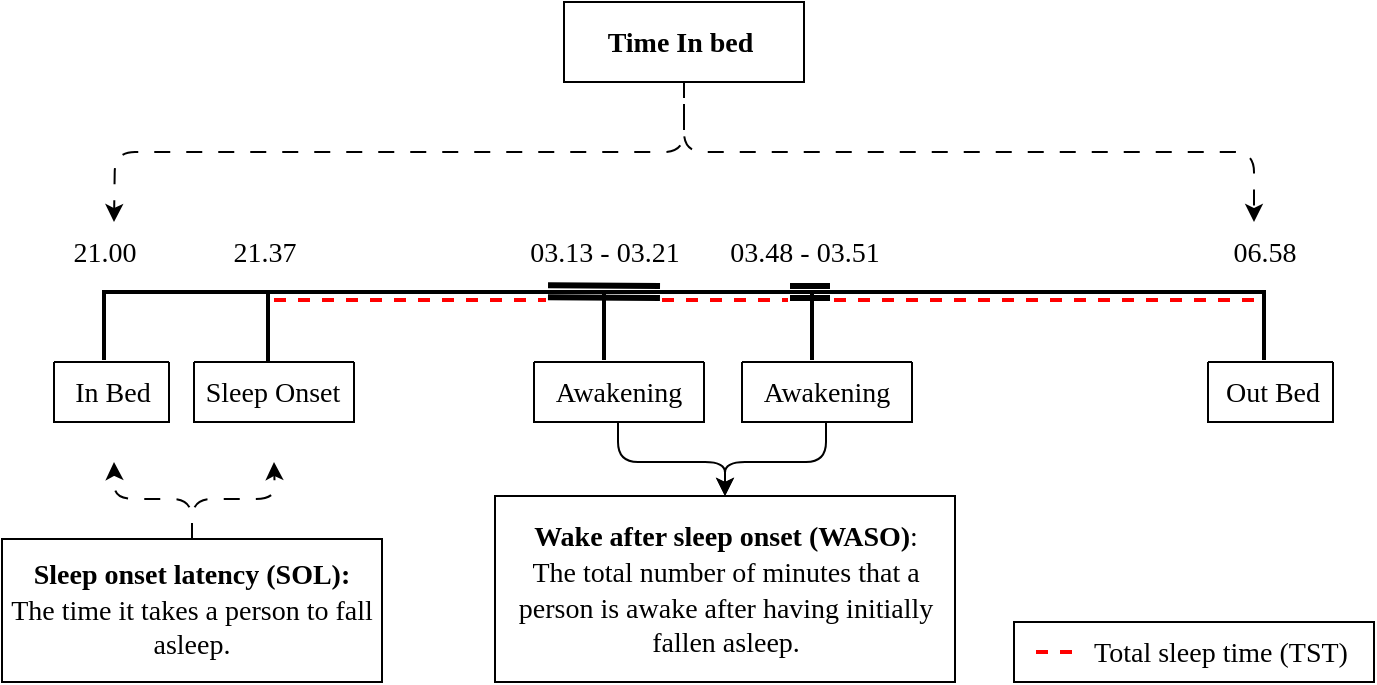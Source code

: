 <mxfile version="22.1.4" type="github">
  <diagram name="Side-1" id="C1oGiQ3anEXHUjQ1uSzQ">
    <mxGraphModel dx="1426" dy="793" grid="1" gridSize="10" guides="1" tooltips="1" connect="1" arrows="1" fold="1" page="1" pageScale="1" pageWidth="827" pageHeight="1169" math="0" shadow="0">
      <root>
        <mxCell id="0" />
        <mxCell id="1" parent="0" />
        <mxCell id="nResc2J95Kc2uAZXSNH7-85" value="" style="rounded=0;whiteSpace=wrap;html=1;fontSize=14;" parent="1" vertex="1">
          <mxGeometry x="640" y="410" width="180" height="30" as="geometry" />
        </mxCell>
        <mxCell id="nResc2J95Kc2uAZXSNH7-19" style="edgeStyle=orthogonalEdgeStyle;rounded=1;orthogonalLoop=1;jettySize=auto;html=1;exitX=0.5;exitY=1;exitDx=0;exitDy=0;dashed=1;dashPattern=8 8;fontSize=14;" parent="1" source="nResc2J95Kc2uAZXSNH7-1" edge="1">
          <mxGeometry relative="1" as="geometry">
            <mxPoint x="190" y="210" as="targetPoint" />
          </mxGeometry>
        </mxCell>
        <mxCell id="nResc2J95Kc2uAZXSNH7-20" style="edgeStyle=orthogonalEdgeStyle;rounded=1;orthogonalLoop=1;jettySize=auto;html=1;exitX=0.5;exitY=1;exitDx=0;exitDy=0;dashed=1;dashPattern=8 8;fontSize=14;" parent="1" edge="1">
          <mxGeometry relative="1" as="geometry">
            <mxPoint x="760" y="210" as="targetPoint" />
            <mxPoint x="475" y="135" as="sourcePoint" />
            <Array as="points">
              <mxPoint x="475" y="175" />
              <mxPoint x="760" y="175" />
            </Array>
          </mxGeometry>
        </mxCell>
        <mxCell id="nResc2J95Kc2uAZXSNH7-1" value="&lt;font face=&quot;Times New Roman&quot; style=&quot;font-size: 14px;&quot;&gt;&lt;b style=&quot;font-size: 14px;&quot;&gt;Time In bed&amp;nbsp;&lt;/b&gt;&lt;/font&gt;" style="rounded=0;whiteSpace=wrap;html=1;fontSize=14;" parent="1" vertex="1">
          <mxGeometry x="415" y="100" width="120" height="40" as="geometry" />
        </mxCell>
        <mxCell id="nResc2J95Kc2uAZXSNH7-3" value="" style="line;strokeWidth=2;html=1;perimeter=backbonePerimeter;points=[];outlineConnect=0;fontSize=14;" parent="1" vertex="1">
          <mxGeometry x="185" y="240" width="580" height="10" as="geometry" />
        </mxCell>
        <mxCell id="nResc2J95Kc2uAZXSNH7-8" value="" style="endArrow=none;html=1;rounded=0;strokeWidth=2;fontSize=14;" parent="1" edge="1">
          <mxGeometry width="50" height="50" relative="1" as="geometry">
            <mxPoint x="185" y="279" as="sourcePoint" />
            <mxPoint x="185" y="244" as="targetPoint" />
          </mxGeometry>
        </mxCell>
        <mxCell id="nResc2J95Kc2uAZXSNH7-10" value="" style="endArrow=none;html=1;rounded=0;strokeWidth=2;fontSize=14;" parent="1" edge="1">
          <mxGeometry width="50" height="50" relative="1" as="geometry">
            <mxPoint x="267" y="280" as="sourcePoint" />
            <mxPoint x="267" y="245" as="targetPoint" />
          </mxGeometry>
        </mxCell>
        <mxCell id="nResc2J95Kc2uAZXSNH7-15" value="" style="swimlane;startSize=0;fontSize=14;" parent="1" vertex="1">
          <mxGeometry x="160" y="280" width="57.5" height="30" as="geometry" />
        </mxCell>
        <mxCell id="nResc2J95Kc2uAZXSNH7-16" value="&lt;font face=&quot;Times New Roman&quot; style=&quot;font-size: 14px;&quot;&gt;In Bed&lt;/font&gt;" style="text;html=1;align=center;verticalAlign=middle;resizable=0;points=[];autosize=1;strokeColor=none;fillColor=none;fontSize=14;" parent="nResc2J95Kc2uAZXSNH7-15" vertex="1">
          <mxGeometry x="-1.5" width="60" height="30" as="geometry" />
        </mxCell>
        <mxCell id="nResc2J95Kc2uAZXSNH7-13" value="" style="swimlane;startSize=0;fontSize=14;" parent="1" vertex="1">
          <mxGeometry x="230" y="280" width="80" height="30" as="geometry" />
        </mxCell>
        <mxCell id="nResc2J95Kc2uAZXSNH7-14" value="&lt;font face=&quot;Times New Roman&quot; style=&quot;font-size: 14px;&quot;&gt;Sleep Onset&lt;/font&gt;" style="text;html=1;align=center;verticalAlign=middle;resizable=0;points=[];autosize=1;strokeColor=none;fillColor=none;fontSize=14;" parent="nResc2J95Kc2uAZXSNH7-13" vertex="1">
          <mxGeometry x="-6" width="90" height="30" as="geometry" />
        </mxCell>
        <mxCell id="nResc2J95Kc2uAZXSNH7-22" value="&lt;font face=&quot;Times New Roman&quot; style=&quot;font-size: 14px;&quot;&gt;21.00&lt;/font&gt;" style="text;html=1;align=center;verticalAlign=middle;resizable=0;points=[];autosize=1;strokeColor=none;fillColor=none;fontSize=14;" parent="1" vertex="1">
          <mxGeometry x="155" y="210" width="60" height="30" as="geometry" />
        </mxCell>
        <mxCell id="nResc2J95Kc2uAZXSNH7-23" value="&lt;font face=&quot;Times New Roman&quot; style=&quot;font-size: 14px;&quot;&gt;21.37&lt;/font&gt;" style="text;html=1;align=center;verticalAlign=middle;resizable=0;points=[];autosize=1;strokeColor=none;fillColor=none;fontSize=14;" parent="1" vertex="1">
          <mxGeometry x="235" y="210" width="60" height="30" as="geometry" />
        </mxCell>
        <mxCell id="nResc2J95Kc2uAZXSNH7-24" value="&lt;font face=&quot;Times New Roman&quot; style=&quot;font-size: 14px;&quot;&gt;06.58&lt;/font&gt;" style="text;html=1;align=center;verticalAlign=middle;resizable=0;points=[];autosize=1;strokeColor=none;fillColor=none;fontSize=14;" parent="1" vertex="1">
          <mxGeometry x="735" y="210" width="60" height="30" as="geometry" />
        </mxCell>
        <mxCell id="nResc2J95Kc2uAZXSNH7-25" value="" style="endArrow=none;html=1;rounded=0;strokeWidth=2;fontSize=14;" parent="1" edge="1">
          <mxGeometry width="50" height="50" relative="1" as="geometry">
            <mxPoint x="765" y="279" as="sourcePoint" />
            <mxPoint x="765" y="244" as="targetPoint" />
          </mxGeometry>
        </mxCell>
        <mxCell id="nResc2J95Kc2uAZXSNH7-26" value="" style="swimlane;startSize=0;fontSize=14;" parent="1" vertex="1">
          <mxGeometry x="737" y="280" width="62.5" height="30" as="geometry" />
        </mxCell>
        <mxCell id="nResc2J95Kc2uAZXSNH7-27" value="&lt;font face=&quot;Times New Roman&quot; style=&quot;font-size: 14px;&quot;&gt;Out Bed&lt;/font&gt;" style="text;html=1;align=center;verticalAlign=middle;resizable=0;points=[];autosize=1;strokeColor=none;fillColor=none;fontSize=14;" parent="nResc2J95Kc2uAZXSNH7-26" vertex="1">
          <mxGeometry x="-3.5" width="70" height="30" as="geometry" />
        </mxCell>
        <mxCell id="nResc2J95Kc2uAZXSNH7-31" value="" style="shape=link;html=1;rounded=0;strokeWidth=3;fontSize=14;" parent="1" edge="1">
          <mxGeometry width="100" relative="1" as="geometry">
            <mxPoint x="407" y="244.68" as="sourcePoint" />
            <mxPoint x="463" y="245" as="targetPoint" />
          </mxGeometry>
        </mxCell>
        <mxCell id="nResc2J95Kc2uAZXSNH7-47" value="" style="shape=link;html=1;rounded=0;strokeWidth=3;fontSize=14;" parent="1" edge="1">
          <mxGeometry width="100" relative="1" as="geometry">
            <mxPoint x="528" y="245" as="sourcePoint" />
            <mxPoint x="548" y="245" as="targetPoint" />
          </mxGeometry>
        </mxCell>
        <mxCell id="nResc2J95Kc2uAZXSNH7-48" value="&lt;font face=&quot;Times New Roman&quot; style=&quot;font-size: 14px;&quot;&gt;03.13 - 03.21&lt;/font&gt;" style="text;html=1;align=center;verticalAlign=middle;resizable=0;points=[];autosize=1;strokeColor=none;fillColor=none;fontSize=14;" parent="1" vertex="1">
          <mxGeometry x="385" y="210" width="100" height="30" as="geometry" />
        </mxCell>
        <mxCell id="nResc2J95Kc2uAZXSNH7-49" value="&lt;font face=&quot;Times New Roman&quot; style=&quot;font-size: 14px;&quot;&gt;03.48 - 03.51&lt;/font&gt;" style="text;html=1;align=center;verticalAlign=middle;resizable=0;points=[];autosize=1;strokeColor=none;fillColor=none;fontSize=14;" parent="1" vertex="1">
          <mxGeometry x="485" y="210" width="100" height="30" as="geometry" />
        </mxCell>
        <mxCell id="nResc2J95Kc2uAZXSNH7-56" value="" style="endArrow=none;html=1;rounded=0;strokeWidth=2;fontSize=14;" parent="1" edge="1">
          <mxGeometry width="50" height="50" relative="1" as="geometry">
            <mxPoint x="435" y="279" as="sourcePoint" />
            <mxPoint x="435" y="244" as="targetPoint" />
          </mxGeometry>
        </mxCell>
        <mxCell id="nResc2J95Kc2uAZXSNH7-57" value="" style="swimlane;startSize=0;fontSize=14;" parent="1" vertex="1">
          <mxGeometry x="400" y="280" width="85" height="30" as="geometry" />
        </mxCell>
        <mxCell id="nResc2J95Kc2uAZXSNH7-58" value="&lt;font face=&quot;Times New Roman&quot; style=&quot;font-size: 14px;&quot;&gt;Awakening&lt;/font&gt;" style="text;html=1;align=center;verticalAlign=middle;resizable=0;points=[];autosize=1;strokeColor=none;fillColor=none;fontSize=14;" parent="nResc2J95Kc2uAZXSNH7-57" vertex="1">
          <mxGeometry x="-3" width="90" height="30" as="geometry" />
        </mxCell>
        <mxCell id="nResc2J95Kc2uAZXSNH7-69" value="" style="endArrow=none;html=1;rounded=0;strokeWidth=2;fontSize=14;" parent="1" edge="1">
          <mxGeometry width="50" height="50" relative="1" as="geometry">
            <mxPoint x="539" y="279" as="sourcePoint" />
            <mxPoint x="539" y="244" as="targetPoint" />
          </mxGeometry>
        </mxCell>
        <mxCell id="nResc2J95Kc2uAZXSNH7-70" value="" style="swimlane;startSize=0;fontSize=14;" parent="1" vertex="1">
          <mxGeometry x="504" y="280" width="85" height="30" as="geometry" />
        </mxCell>
        <mxCell id="nResc2J95Kc2uAZXSNH7-71" value="&lt;font face=&quot;Times New Roman&quot; style=&quot;font-size: 14px;&quot;&gt;Awakening&lt;/font&gt;" style="text;html=1;align=center;verticalAlign=middle;resizable=0;points=[];autosize=1;strokeColor=none;fillColor=none;fontSize=14;" parent="nResc2J95Kc2uAZXSNH7-70" vertex="1">
          <mxGeometry x="-3" width="90" height="30" as="geometry" />
        </mxCell>
        <mxCell id="nResc2J95Kc2uAZXSNH7-72" value="&lt;font face=&quot;Times New Roman&quot; style=&quot;font-size: 14px;&quot;&gt;&lt;b style=&quot;font-size: 14px;&quot;&gt;Wake after sleep onset (WASO)&lt;/b&gt;:&lt;br style=&quot;font-size: 14px;&quot;&gt;The total number of minutes that a person is awake after having initially fallen asleep.&lt;br style=&quot;font-size: 14px;&quot;&gt;&lt;/font&gt;" style="whiteSpace=wrap;html=1;fontSize=14;" parent="1" vertex="1">
          <mxGeometry x="380.5" y="347" width="230" height="93" as="geometry" />
        </mxCell>
        <mxCell id="nResc2J95Kc2uAZXSNH7-73" value="" style="edgeStyle=orthogonalEdgeStyle;rounded=1;orthogonalLoop=1;jettySize=auto;html=1;fontSize=14;" parent="1" source="nResc2J95Kc2uAZXSNH7-58" target="nResc2J95Kc2uAZXSNH7-72" edge="1">
          <mxGeometry relative="1" as="geometry" />
        </mxCell>
        <mxCell id="nResc2J95Kc2uAZXSNH7-74" value="" style="edgeStyle=orthogonalEdgeStyle;rounded=1;orthogonalLoop=1;jettySize=auto;html=1;fontSize=14;" parent="1" source="nResc2J95Kc2uAZXSNH7-71" target="nResc2J95Kc2uAZXSNH7-72" edge="1">
          <mxGeometry relative="1" as="geometry" />
        </mxCell>
        <mxCell id="nResc2J95Kc2uAZXSNH7-76" style="edgeStyle=orthogonalEdgeStyle;rounded=1;orthogonalLoop=1;jettySize=auto;html=1;exitX=0.5;exitY=0;exitDx=0;exitDy=0;dashed=1;dashPattern=8 8;fontSize=14;" parent="1" source="nResc2J95Kc2uAZXSNH7-75" edge="1">
          <mxGeometry relative="1" as="geometry">
            <mxPoint x="190" y="330" as="targetPoint" />
          </mxGeometry>
        </mxCell>
        <mxCell id="nResc2J95Kc2uAZXSNH7-77" style="edgeStyle=orthogonalEdgeStyle;rounded=1;orthogonalLoop=1;jettySize=auto;html=1;exitX=0.5;exitY=0;exitDx=0;exitDy=0;dashed=1;dashPattern=8 8;fontSize=14;" parent="1" source="nResc2J95Kc2uAZXSNH7-75" edge="1">
          <mxGeometry relative="1" as="geometry">
            <mxPoint x="270" y="330" as="targetPoint" />
          </mxGeometry>
        </mxCell>
        <mxCell id="nResc2J95Kc2uAZXSNH7-75" value="&lt;font face=&quot;Times New Roman&quot; style=&quot;font-size: 14px;&quot;&gt;&lt;b style=&quot;font-size: 14px;&quot;&gt;Sleep onset latency (SOL):&lt;/b&gt;&lt;br style=&quot;font-size: 14px;&quot;&gt;The time it takes a person to fall asleep.&lt;/font&gt;" style="rounded=0;whiteSpace=wrap;html=1;fontSize=14;" parent="1" vertex="1">
          <mxGeometry x="134" y="368.5" width="190" height="71.5" as="geometry" />
        </mxCell>
        <mxCell id="nResc2J95Kc2uAZXSNH7-78" value="" style="line;strokeWidth=2;html=1;perimeter=backbonePerimeter;points=[];outlineConnect=0;strokeColor=#ff0000;dashed=1;fontSize=14;" parent="1" vertex="1">
          <mxGeometry x="270" y="244" width="136" height="10" as="geometry" />
        </mxCell>
        <mxCell id="nResc2J95Kc2uAZXSNH7-79" value="" style="line;strokeWidth=2;html=1;perimeter=backbonePerimeter;points=[];outlineConnect=0;strokeColor=#ff0000;fillColor=#0d0c0c;dashed=1;fontSize=14;" parent="1" vertex="1">
          <mxGeometry x="464" y="244" width="63" height="10" as="geometry" />
        </mxCell>
        <mxCell id="nResc2J95Kc2uAZXSNH7-80" value="" style="line;strokeWidth=2;html=1;perimeter=backbonePerimeter;points=[];outlineConnect=0;strokeColor=#ff0000;gradientColor=none;fillStyle=dashed;dashed=1;fontSize=14;" parent="1" vertex="1">
          <mxGeometry x="550" y="244" width="210" height="10" as="geometry" />
        </mxCell>
        <mxCell id="nResc2J95Kc2uAZXSNH7-82" value="" style="line;strokeWidth=2;html=1;perimeter=backbonePerimeter;points=[];outlineConnect=0;strokeColor=#ff0000;gradientColor=none;fillStyle=dashed;dashed=1;fontSize=14;" parent="1" vertex="1">
          <mxGeometry x="651" y="420" width="20" height="10" as="geometry" />
        </mxCell>
        <mxCell id="nResc2J95Kc2uAZXSNH7-83" value="&lt;font face=&quot;Times New Roman&quot; style=&quot;font-size: 14px;&quot;&gt;Total sleep time (TST)&lt;/font&gt;" style="text;html=1;align=center;verticalAlign=middle;resizable=0;points=[];autosize=1;strokeColor=none;fillColor=none;fontSize=14;" parent="1" vertex="1">
          <mxGeometry x="668" y="410" width="150" height="30" as="geometry" />
        </mxCell>
      </root>
    </mxGraphModel>
  </diagram>
</mxfile>
